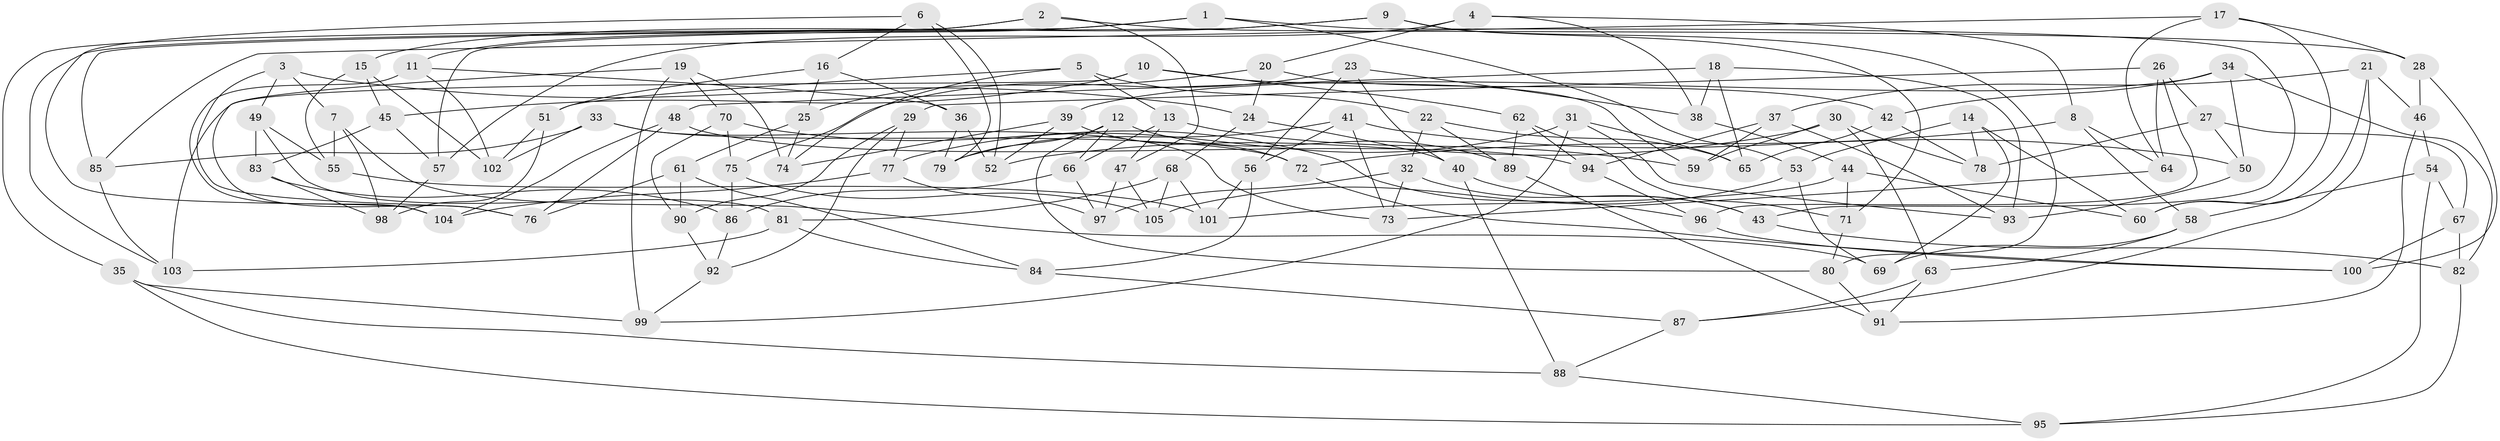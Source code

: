 // coarse degree distribution, {6: 0.16666666666666666, 12: 0.047619047619047616, 8: 0.14285714285714285, 14: 0.023809523809523808, 11: 0.047619047619047616, 4: 0.2857142857142857, 5: 0.11904761904761904, 7: 0.09523809523809523, 9: 0.047619047619047616, 3: 0.023809523809523808}
// Generated by graph-tools (version 1.1) at 2025/20/03/04/25 18:20:58]
// undirected, 105 vertices, 210 edges
graph export_dot {
graph [start="1"]
  node [color=gray90,style=filled];
  1;
  2;
  3;
  4;
  5;
  6;
  7;
  8;
  9;
  10;
  11;
  12;
  13;
  14;
  15;
  16;
  17;
  18;
  19;
  20;
  21;
  22;
  23;
  24;
  25;
  26;
  27;
  28;
  29;
  30;
  31;
  32;
  33;
  34;
  35;
  36;
  37;
  38;
  39;
  40;
  41;
  42;
  43;
  44;
  45;
  46;
  47;
  48;
  49;
  50;
  51;
  52;
  53;
  54;
  55;
  56;
  57;
  58;
  59;
  60;
  61;
  62;
  63;
  64;
  65;
  66;
  67;
  68;
  69;
  70;
  71;
  72;
  73;
  74;
  75;
  76;
  77;
  78;
  79;
  80;
  81;
  82;
  83;
  84;
  85;
  86;
  87;
  88;
  89;
  90;
  91;
  92;
  93;
  94;
  95;
  96;
  97;
  98;
  99;
  100;
  101;
  102;
  103;
  104;
  105;
  1 -- 43;
  1 -- 11;
  1 -- 85;
  1 -- 53;
  2 -- 28;
  2 -- 103;
  2 -- 35;
  2 -- 47;
  3 -- 49;
  3 -- 76;
  3 -- 7;
  3 -- 24;
  4 -- 8;
  4 -- 20;
  4 -- 38;
  4 -- 57;
  5 -- 74;
  5 -- 13;
  5 -- 22;
  5 -- 51;
  6 -- 79;
  6 -- 104;
  6 -- 16;
  6 -- 52;
  7 -- 98;
  7 -- 69;
  7 -- 55;
  8 -- 58;
  8 -- 64;
  8 -- 72;
  9 -- 15;
  9 -- 71;
  9 -- 57;
  9 -- 80;
  10 -- 103;
  10 -- 62;
  10 -- 45;
  10 -- 59;
  11 -- 36;
  11 -- 102;
  11 -- 104;
  12 -- 80;
  12 -- 79;
  12 -- 66;
  12 -- 89;
  13 -- 59;
  13 -- 66;
  13 -- 47;
  14 -- 69;
  14 -- 53;
  14 -- 60;
  14 -- 78;
  15 -- 102;
  15 -- 45;
  15 -- 55;
  16 -- 51;
  16 -- 25;
  16 -- 36;
  17 -- 60;
  17 -- 64;
  17 -- 28;
  17 -- 85;
  18 -- 93;
  18 -- 65;
  18 -- 48;
  18 -- 38;
  19 -- 76;
  19 -- 99;
  19 -- 70;
  19 -- 74;
  20 -- 25;
  20 -- 24;
  20 -- 42;
  21 -- 46;
  21 -- 60;
  21 -- 37;
  21 -- 87;
  22 -- 32;
  22 -- 65;
  22 -- 89;
  23 -- 75;
  23 -- 38;
  23 -- 40;
  23 -- 56;
  24 -- 40;
  24 -- 68;
  25 -- 74;
  25 -- 61;
  26 -- 64;
  26 -- 29;
  26 -- 96;
  26 -- 27;
  27 -- 78;
  27 -- 67;
  27 -- 50;
  28 -- 46;
  28 -- 100;
  29 -- 90;
  29 -- 92;
  29 -- 77;
  30 -- 52;
  30 -- 59;
  30 -- 63;
  30 -- 78;
  31 -- 93;
  31 -- 65;
  31 -- 77;
  31 -- 99;
  32 -- 43;
  32 -- 97;
  32 -- 73;
  33 -- 73;
  33 -- 72;
  33 -- 85;
  33 -- 102;
  34 -- 50;
  34 -- 82;
  34 -- 39;
  34 -- 42;
  35 -- 88;
  35 -- 95;
  35 -- 99;
  36 -- 52;
  36 -- 79;
  37 -- 94;
  37 -- 59;
  37 -- 93;
  38 -- 44;
  39 -- 72;
  39 -- 52;
  39 -- 74;
  40 -- 43;
  40 -- 88;
  41 -- 79;
  41 -- 50;
  41 -- 56;
  41 -- 73;
  42 -- 65;
  42 -- 78;
  43 -- 82;
  44 -- 71;
  44 -- 60;
  44 -- 101;
  45 -- 83;
  45 -- 57;
  46 -- 54;
  46 -- 91;
  47 -- 97;
  47 -- 105;
  48 -- 94;
  48 -- 104;
  48 -- 76;
  49 -- 81;
  49 -- 83;
  49 -- 55;
  50 -- 93;
  51 -- 98;
  51 -- 102;
  53 -- 69;
  53 -- 105;
  54 -- 95;
  54 -- 67;
  54 -- 58;
  55 -- 101;
  56 -- 84;
  56 -- 101;
  57 -- 98;
  58 -- 63;
  58 -- 69;
  61 -- 84;
  61 -- 76;
  61 -- 90;
  62 -- 71;
  62 -- 89;
  62 -- 94;
  63 -- 87;
  63 -- 91;
  64 -- 73;
  66 -- 86;
  66 -- 97;
  67 -- 100;
  67 -- 82;
  68 -- 105;
  68 -- 101;
  68 -- 81;
  70 -- 75;
  70 -- 96;
  70 -- 90;
  71 -- 80;
  72 -- 100;
  75 -- 86;
  75 -- 105;
  77 -- 97;
  77 -- 104;
  80 -- 91;
  81 -- 103;
  81 -- 84;
  82 -- 95;
  83 -- 86;
  83 -- 98;
  84 -- 87;
  85 -- 103;
  86 -- 92;
  87 -- 88;
  88 -- 95;
  89 -- 91;
  90 -- 92;
  92 -- 99;
  94 -- 96;
  96 -- 100;
}
